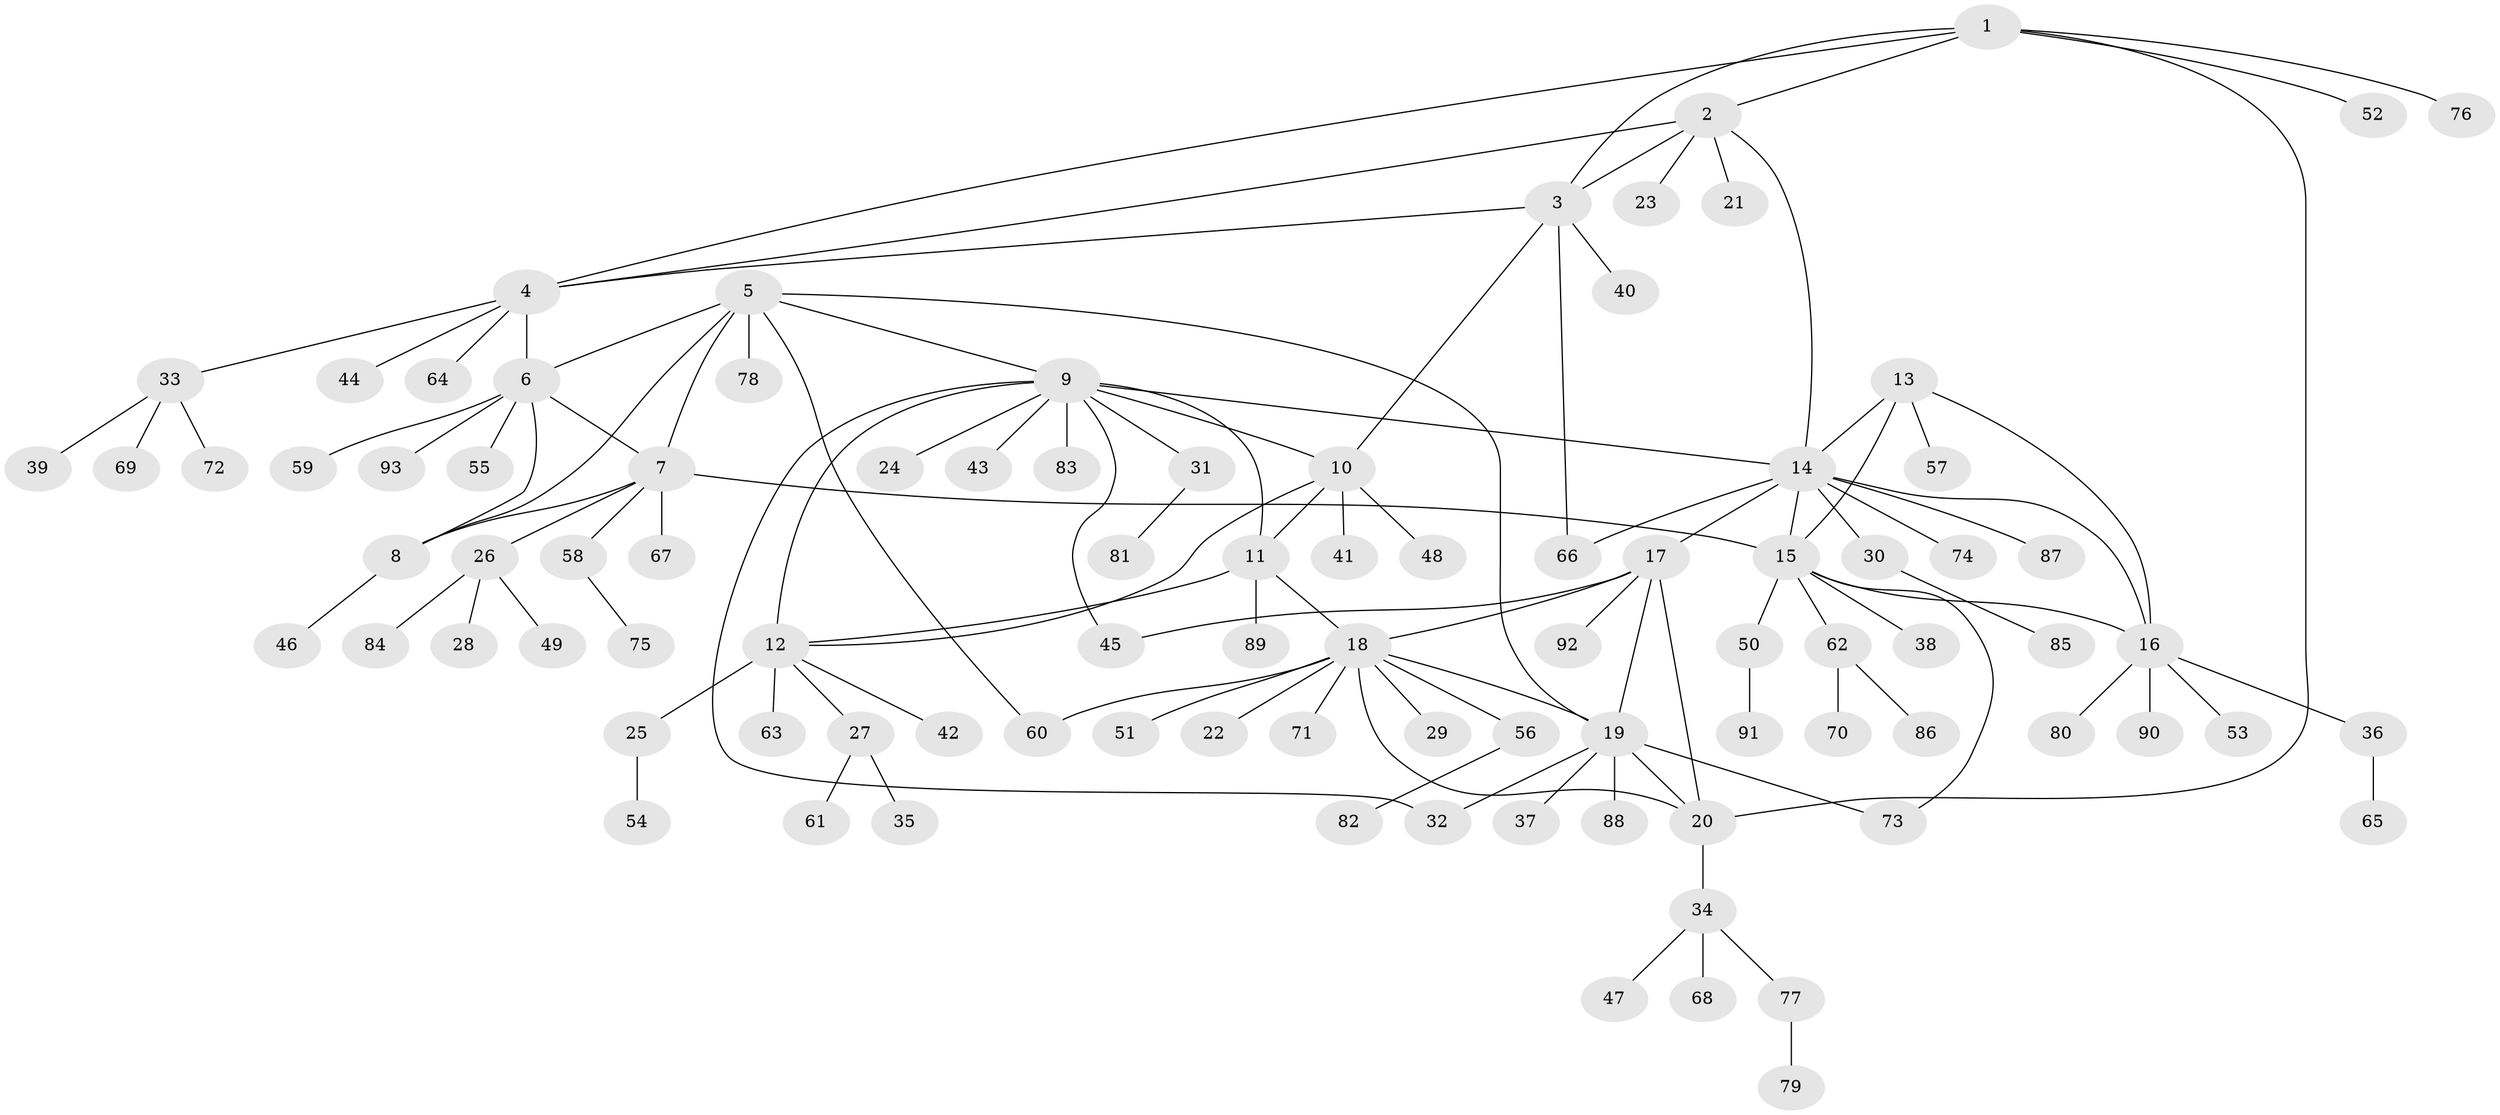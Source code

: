 // coarse degree distribution, {4: 0.0851063829787234, 5: 0.14893617021276595, 2: 0.0851063829787234, 9: 0.02127659574468085, 3: 0.10638297872340426, 7: 0.02127659574468085, 1: 0.425531914893617, 6: 0.06382978723404255, 8: 0.0425531914893617}
// Generated by graph-tools (version 1.1) at 2025/37/03/04/25 23:37:36]
// undirected, 93 vertices, 118 edges
graph export_dot {
  node [color=gray90,style=filled];
  1;
  2;
  3;
  4;
  5;
  6;
  7;
  8;
  9;
  10;
  11;
  12;
  13;
  14;
  15;
  16;
  17;
  18;
  19;
  20;
  21;
  22;
  23;
  24;
  25;
  26;
  27;
  28;
  29;
  30;
  31;
  32;
  33;
  34;
  35;
  36;
  37;
  38;
  39;
  40;
  41;
  42;
  43;
  44;
  45;
  46;
  47;
  48;
  49;
  50;
  51;
  52;
  53;
  54;
  55;
  56;
  57;
  58;
  59;
  60;
  61;
  62;
  63;
  64;
  65;
  66;
  67;
  68;
  69;
  70;
  71;
  72;
  73;
  74;
  75;
  76;
  77;
  78;
  79;
  80;
  81;
  82;
  83;
  84;
  85;
  86;
  87;
  88;
  89;
  90;
  91;
  92;
  93;
  1 -- 2;
  1 -- 3;
  1 -- 4;
  1 -- 20;
  1 -- 52;
  1 -- 76;
  2 -- 3;
  2 -- 4;
  2 -- 14;
  2 -- 21;
  2 -- 23;
  3 -- 4;
  3 -- 10;
  3 -- 40;
  3 -- 66;
  4 -- 6;
  4 -- 33;
  4 -- 44;
  4 -- 64;
  5 -- 6;
  5 -- 7;
  5 -- 8;
  5 -- 9;
  5 -- 19;
  5 -- 60;
  5 -- 78;
  6 -- 7;
  6 -- 8;
  6 -- 55;
  6 -- 59;
  6 -- 93;
  7 -- 8;
  7 -- 15;
  7 -- 26;
  7 -- 58;
  7 -- 67;
  8 -- 46;
  9 -- 10;
  9 -- 11;
  9 -- 12;
  9 -- 14;
  9 -- 24;
  9 -- 31;
  9 -- 32;
  9 -- 43;
  9 -- 45;
  9 -- 83;
  10 -- 11;
  10 -- 12;
  10 -- 41;
  10 -- 48;
  11 -- 12;
  11 -- 18;
  11 -- 89;
  12 -- 25;
  12 -- 27;
  12 -- 42;
  12 -- 63;
  13 -- 14;
  13 -- 15;
  13 -- 16;
  13 -- 57;
  14 -- 15;
  14 -- 16;
  14 -- 17;
  14 -- 30;
  14 -- 66;
  14 -- 74;
  14 -- 87;
  15 -- 16;
  15 -- 38;
  15 -- 50;
  15 -- 62;
  15 -- 73;
  16 -- 36;
  16 -- 53;
  16 -- 80;
  16 -- 90;
  17 -- 18;
  17 -- 19;
  17 -- 20;
  17 -- 45;
  17 -- 92;
  18 -- 19;
  18 -- 20;
  18 -- 22;
  18 -- 29;
  18 -- 51;
  18 -- 56;
  18 -- 60;
  18 -- 71;
  19 -- 20;
  19 -- 32;
  19 -- 37;
  19 -- 73;
  19 -- 88;
  20 -- 34;
  25 -- 54;
  26 -- 28;
  26 -- 49;
  26 -- 84;
  27 -- 35;
  27 -- 61;
  30 -- 85;
  31 -- 81;
  33 -- 39;
  33 -- 69;
  33 -- 72;
  34 -- 47;
  34 -- 68;
  34 -- 77;
  36 -- 65;
  50 -- 91;
  56 -- 82;
  58 -- 75;
  62 -- 70;
  62 -- 86;
  77 -- 79;
}
